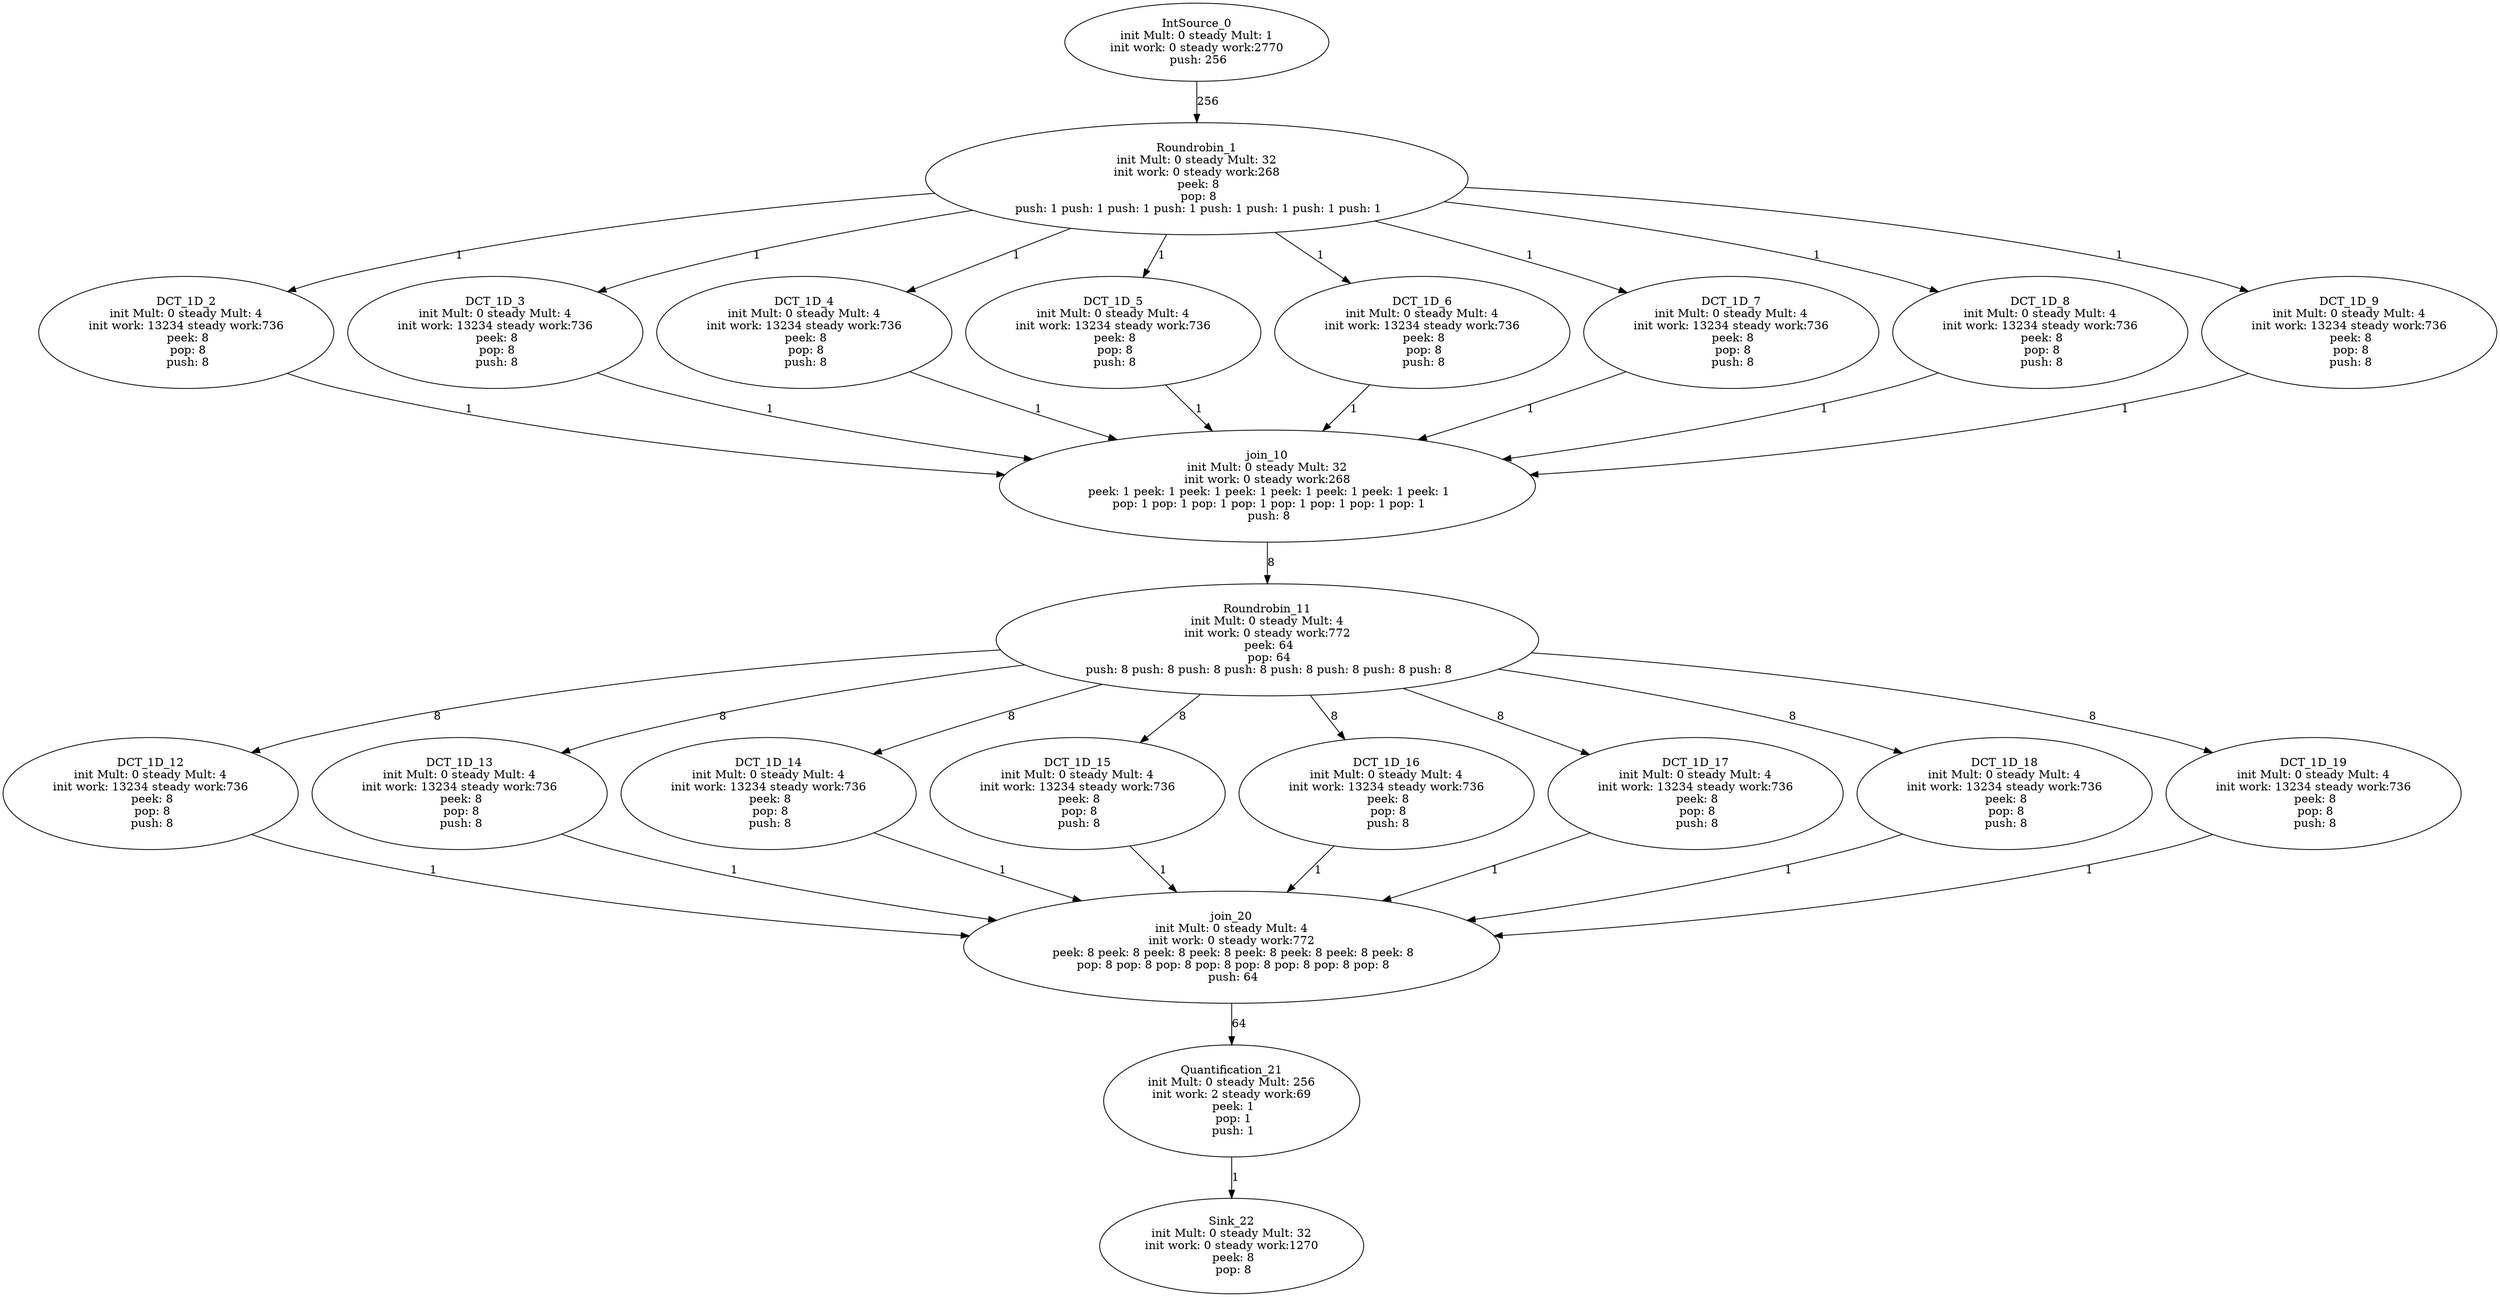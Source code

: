 digraph Flattend {

IntSource_0[ label = "IntSource_0\ninit Mult: 0 steady Mult: 1\ninit work: 0 steady work:2770\n push: 256\n"]IntSource_0 -> Roundrobin_1[label="256"];

Roundrobin_1[ label = "Roundrobin_1\ninit Mult: 0 steady Mult: 32\ninit work: 0 steady work:268\n peek: 8\n pop: 8\n push: 1 push: 1 push: 1 push: 1 push: 1 push: 1 push: 1 push: 1\n"]Roundrobin_1 -> DCT_1D_2[label="1"];
Roundrobin_1 -> DCT_1D_3[label="1"];
Roundrobin_1 -> DCT_1D_4[label="1"];
Roundrobin_1 -> DCT_1D_5[label="1"];
Roundrobin_1 -> DCT_1D_6[label="1"];
Roundrobin_1 -> DCT_1D_7[label="1"];
Roundrobin_1 -> DCT_1D_8[label="1"];
Roundrobin_1 -> DCT_1D_9[label="1"];

DCT_1D_2[ label = "DCT_1D_2\ninit Mult: 0 steady Mult: 4\ninit work: 13234 steady work:736\n peek: 8\n pop: 8\n push: 8\n"]
join_10[ label = "join_10\ninit Mult: 0 steady Mult: 32\ninit work: 0 steady work:268\n peek: 1 peek: 1 peek: 1 peek: 1 peek: 1 peek: 1 peek: 1 peek: 1\n pop: 1 pop: 1 pop: 1 pop: 1 pop: 1 pop: 1 pop: 1 pop: 1\n push: 8\n"]DCT_1D_2 -> join_10[label="1"];
DCT_1D_3 -> join_10[label="1"];
DCT_1D_4 -> join_10[label="1"];
DCT_1D_5 -> join_10[label="1"];
DCT_1D_6 -> join_10[label="1"];
DCT_1D_7 -> join_10[label="1"];
DCT_1D_8 -> join_10[label="1"];
DCT_1D_9 -> join_10[label="1"];
join_10 -> Roundrobin_11[label="8"];

Roundrobin_11[ label = "Roundrobin_11\ninit Mult: 0 steady Mult: 4\ninit work: 0 steady work:772\n peek: 64\n pop: 64\n push: 8 push: 8 push: 8 push: 8 push: 8 push: 8 push: 8 push: 8\n"]Roundrobin_11 -> DCT_1D_12[label="8"];
Roundrobin_11 -> DCT_1D_13[label="8"];
Roundrobin_11 -> DCT_1D_14[label="8"];
Roundrobin_11 -> DCT_1D_15[label="8"];
Roundrobin_11 -> DCT_1D_16[label="8"];
Roundrobin_11 -> DCT_1D_17[label="8"];
Roundrobin_11 -> DCT_1D_18[label="8"];
Roundrobin_11 -> DCT_1D_19[label="8"];

DCT_1D_12[ label = "DCT_1D_12\ninit Mult: 0 steady Mult: 4\ninit work: 13234 steady work:736\n peek: 8\n pop: 8\n push: 8\n"]
join_20[ label = "join_20\ninit Mult: 0 steady Mult: 4\ninit work: 0 steady work:772\n peek: 8 peek: 8 peek: 8 peek: 8 peek: 8 peek: 8 peek: 8 peek: 8\n pop: 8 pop: 8 pop: 8 pop: 8 pop: 8 pop: 8 pop: 8 pop: 8\n push: 64\n"]DCT_1D_12 -> join_20[label="1"];
DCT_1D_13 -> join_20[label="1"];
DCT_1D_14 -> join_20[label="1"];
DCT_1D_15 -> join_20[label="1"];
DCT_1D_16 -> join_20[label="1"];
DCT_1D_17 -> join_20[label="1"];
DCT_1D_18 -> join_20[label="1"];
DCT_1D_19 -> join_20[label="1"];
join_20 -> Quantification_21[label="64"];

Quantification_21[ label = "Quantification_21\ninit Mult: 0 steady Mult: 256\ninit work: 2 steady work:69\n peek: 1\n pop: 1\n push: 1\n"]Quantification_21 -> Sink_22[label="1"];

Sink_22[ label = "Sink_22\ninit Mult: 0 steady Mult: 32\ninit work: 0 steady work:1270\n peek: 8\n pop: 8\n"]
DCT_1D_13[ label = "DCT_1D_13\ninit Mult: 0 steady Mult: 4\ninit work: 13234 steady work:736\n peek: 8\n pop: 8\n push: 8\n"]
DCT_1D_14[ label = "DCT_1D_14\ninit Mult: 0 steady Mult: 4\ninit work: 13234 steady work:736\n peek: 8\n pop: 8\n push: 8\n"]
DCT_1D_15[ label = "DCT_1D_15\ninit Mult: 0 steady Mult: 4\ninit work: 13234 steady work:736\n peek: 8\n pop: 8\n push: 8\n"]
DCT_1D_16[ label = "DCT_1D_16\ninit Mult: 0 steady Mult: 4\ninit work: 13234 steady work:736\n peek: 8\n pop: 8\n push: 8\n"]
DCT_1D_17[ label = "DCT_1D_17\ninit Mult: 0 steady Mult: 4\ninit work: 13234 steady work:736\n peek: 8\n pop: 8\n push: 8\n"]
DCT_1D_18[ label = "DCT_1D_18\ninit Mult: 0 steady Mult: 4\ninit work: 13234 steady work:736\n peek: 8\n pop: 8\n push: 8\n"]
DCT_1D_19[ label = "DCT_1D_19\ninit Mult: 0 steady Mult: 4\ninit work: 13234 steady work:736\n peek: 8\n pop: 8\n push: 8\n"]
DCT_1D_3[ label = "DCT_1D_3\ninit Mult: 0 steady Mult: 4\ninit work: 13234 steady work:736\n peek: 8\n pop: 8\n push: 8\n"]
DCT_1D_4[ label = "DCT_1D_4\ninit Mult: 0 steady Mult: 4\ninit work: 13234 steady work:736\n peek: 8\n pop: 8\n push: 8\n"]
DCT_1D_5[ label = "DCT_1D_5\ninit Mult: 0 steady Mult: 4\ninit work: 13234 steady work:736\n peek: 8\n pop: 8\n push: 8\n"]
DCT_1D_6[ label = "DCT_1D_6\ninit Mult: 0 steady Mult: 4\ninit work: 13234 steady work:736\n peek: 8\n pop: 8\n push: 8\n"]
DCT_1D_7[ label = "DCT_1D_7\ninit Mult: 0 steady Mult: 4\ninit work: 13234 steady work:736\n peek: 8\n pop: 8\n push: 8\n"]
DCT_1D_8[ label = "DCT_1D_8\ninit Mult: 0 steady Mult: 4\ninit work: 13234 steady work:736\n peek: 8\n pop: 8\n push: 8\n"]
DCT_1D_9[ label = "DCT_1D_9\ninit Mult: 0 steady Mult: 4\ninit work: 13234 steady work:736\n peek: 8\n pop: 8\n push: 8\n"]}
